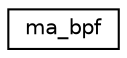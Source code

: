 digraph "Graphical Class Hierarchy"
{
 // LATEX_PDF_SIZE
  edge [fontname="Helvetica",fontsize="10",labelfontname="Helvetica",labelfontsize="10"];
  node [fontname="Helvetica",fontsize="10",shape=record];
  rankdir="LR";
  Node0 [label="ma_bpf",height=0.2,width=0.4,color="black", fillcolor="white", style="filled",URL="$structma__bpf.html",tooltip=" "];
}
